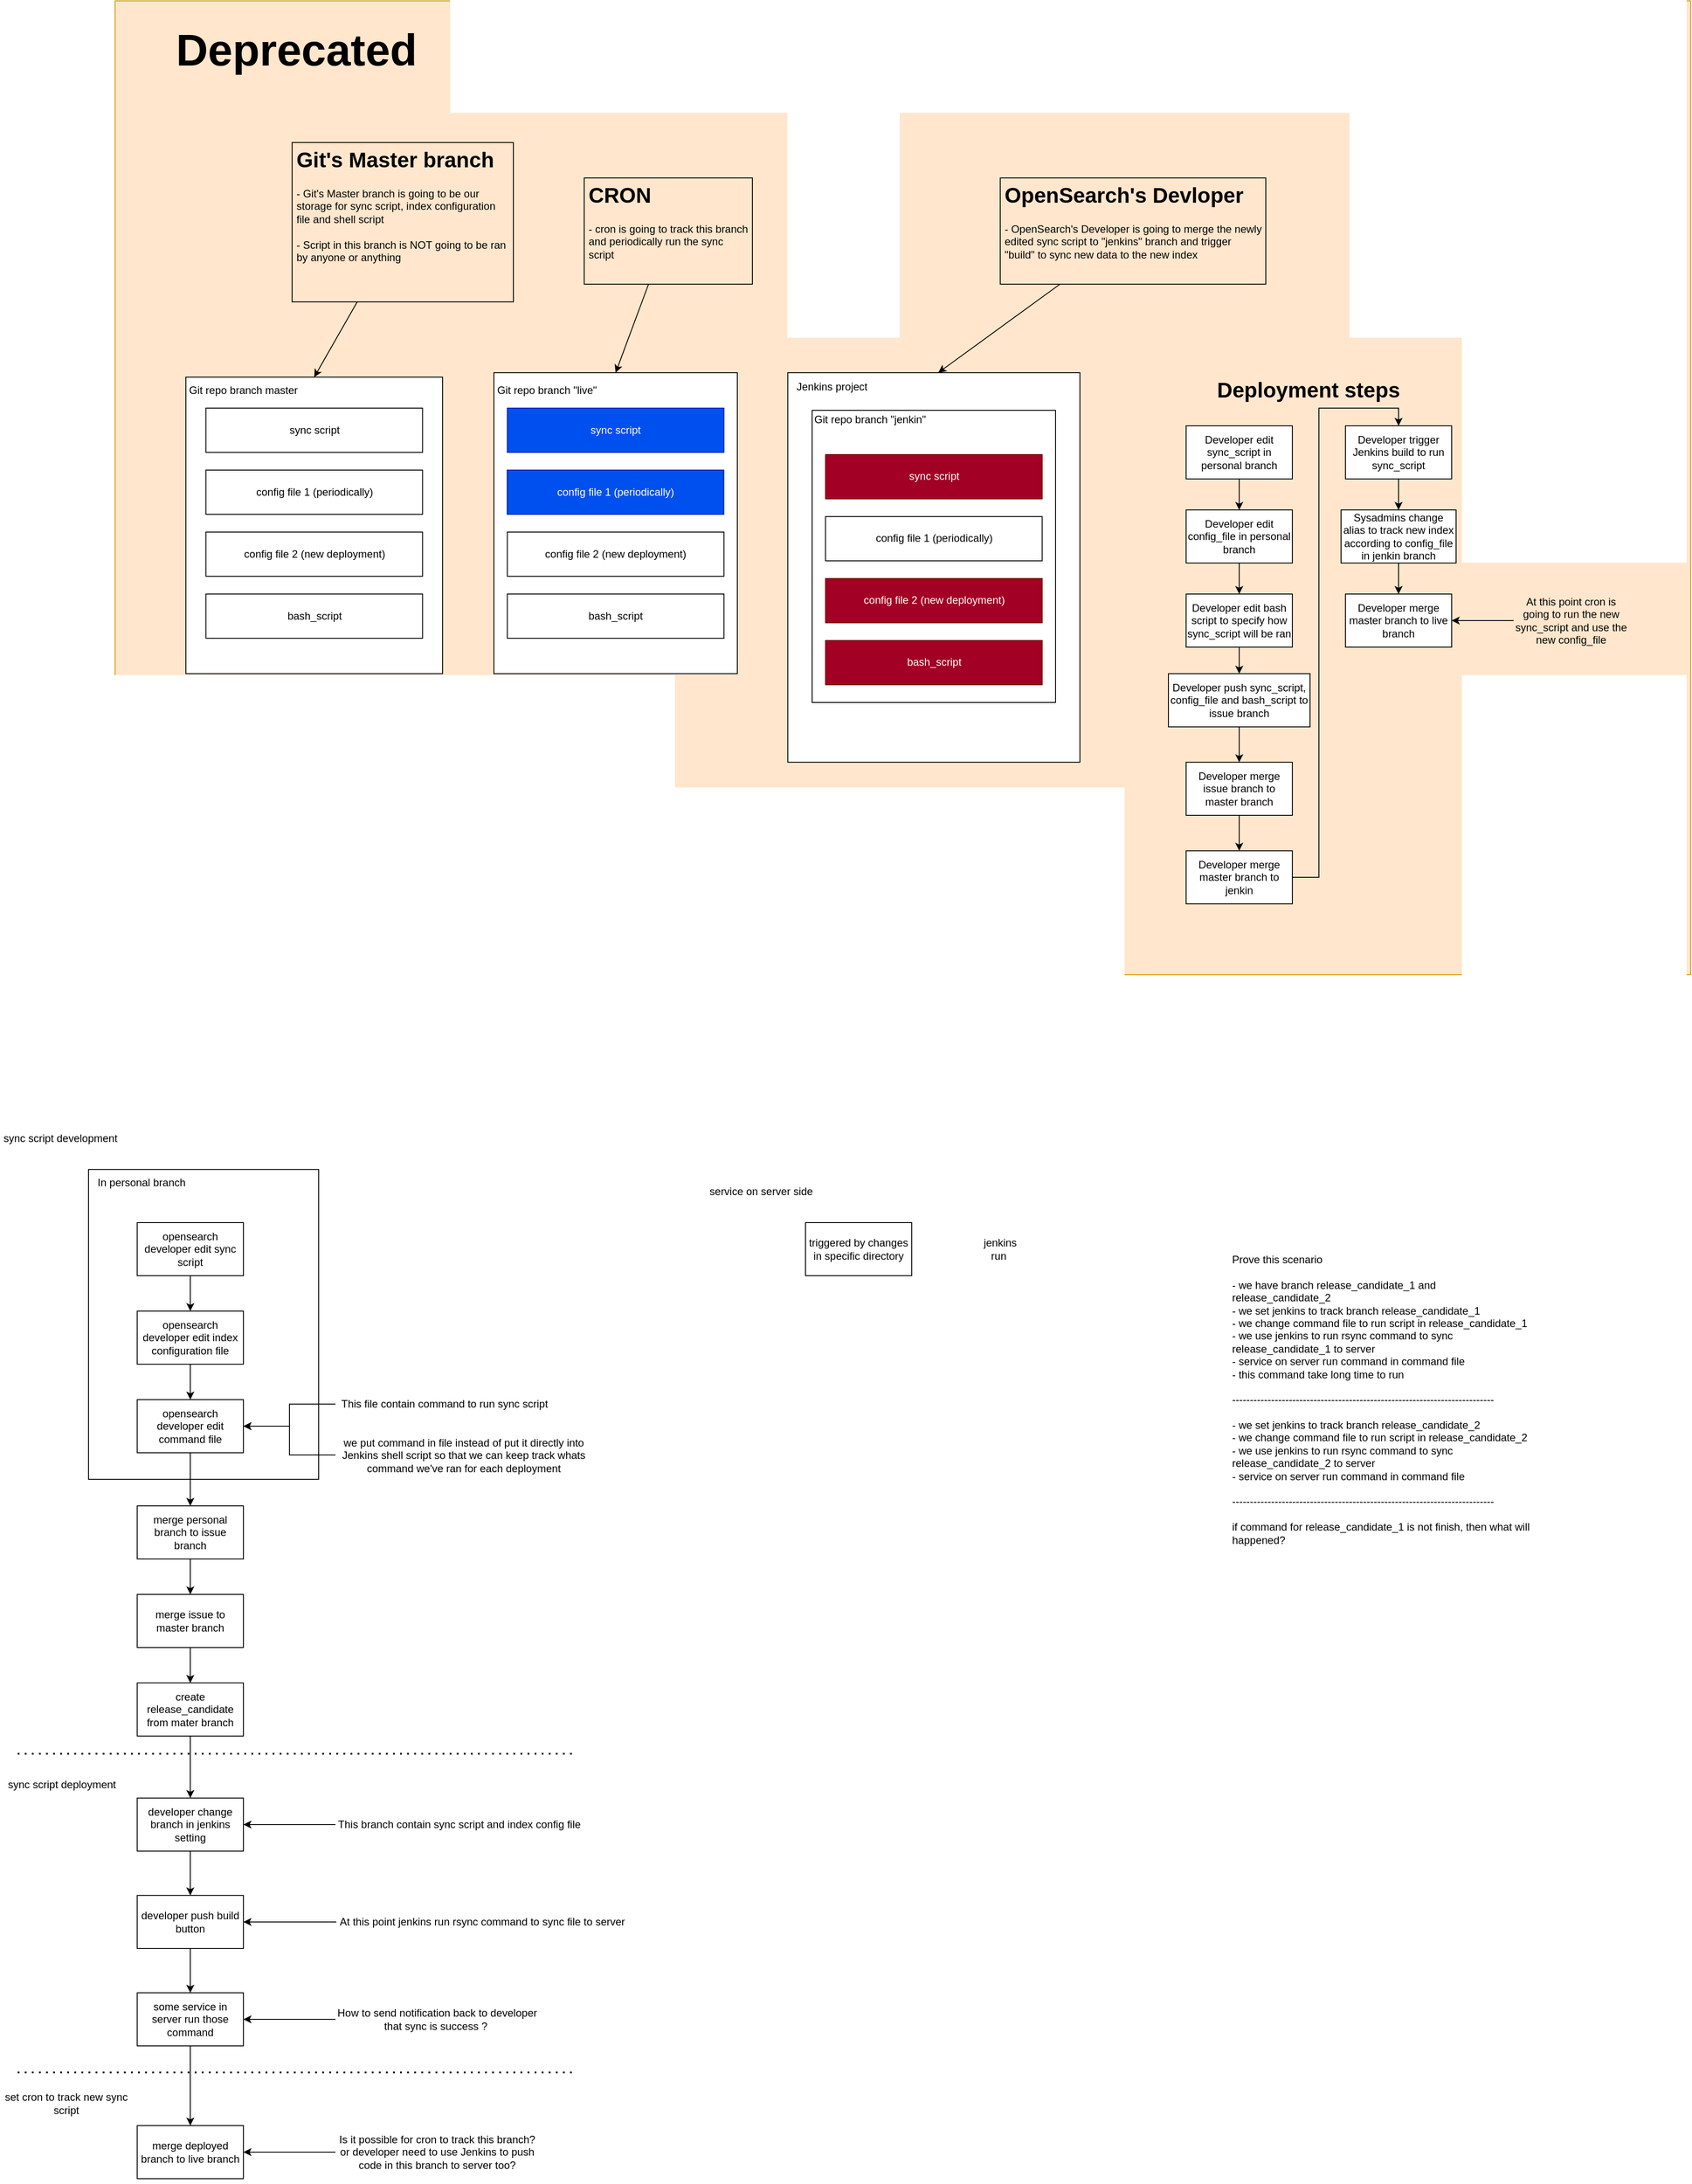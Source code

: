<mxfile version="21.7.2" type="device">
  <diagram id="lxpTp4fASa2v775-ZQ52" name="Page-1">
    <mxGraphModel dx="3209" dy="1944" grid="1" gridSize="10" guides="1" tooltips="1" connect="1" arrows="1" fold="1" page="1" pageScale="1" pageWidth="850" pageHeight="1100" math="0" shadow="0">
      <root>
        <mxCell id="0" />
        <mxCell id="1" parent="0" />
        <mxCell id="1xihCM4wnusQLGO7UBi--27" value="" style="rounded=0;whiteSpace=wrap;html=1;" vertex="1" parent="1">
          <mxGeometry x="-820" y="250" width="260" height="350" as="geometry" />
        </mxCell>
        <mxCell id="JCuEOALwNfmfZIqpV4wx-25" value="" style="rounded=0;whiteSpace=wrap;html=1;fillColor=#ffe6cc;strokeColor=#d79b00;" parent="1" vertex="1">
          <mxGeometry x="-790" y="-1070" width="1780" height="1100" as="geometry" />
        </mxCell>
        <mxCell id="Kls-efI1VxmwVfYrMtrJ-11" value="" style="group" parent="1" vertex="1" connectable="0">
          <mxGeometry x="-30" y="-650" width="330" height="440" as="geometry" />
        </mxCell>
        <mxCell id="Kls-efI1VxmwVfYrMtrJ-12" value="" style="rounded=0;whiteSpace=wrap;html=1;" parent="Kls-efI1VxmwVfYrMtrJ-11" vertex="1">
          <mxGeometry width="330" height="440" as="geometry" />
        </mxCell>
        <mxCell id="Kls-efI1VxmwVfYrMtrJ-13" value="" style="group" parent="Kls-efI1VxmwVfYrMtrJ-11" vertex="1" connectable="0">
          <mxGeometry width="330" height="323.529" as="geometry" />
        </mxCell>
        <mxCell id="Kls-efI1VxmwVfYrMtrJ-14" value="Jenkins project" style="text;html=1;strokeColor=none;fillColor=none;align=center;verticalAlign=middle;whiteSpace=wrap;rounded=0;" parent="Kls-efI1VxmwVfYrMtrJ-13" vertex="1">
          <mxGeometry width="100" height="32.353" as="geometry" />
        </mxCell>
        <mxCell id="Kls-efI1VxmwVfYrMtrJ-16" value="" style="rounded=0;whiteSpace=wrap;html=1;" parent="Kls-efI1VxmwVfYrMtrJ-11" vertex="1">
          <mxGeometry x="27.5" y="42.5" width="275" height="330" as="geometry" />
        </mxCell>
        <mxCell id="Kls-efI1VxmwVfYrMtrJ-17" value="Git repo branch &quot;jenkin&quot;" style="text;html=1;strokeColor=none;fillColor=none;align=center;verticalAlign=middle;whiteSpace=wrap;rounded=0;" parent="Kls-efI1VxmwVfYrMtrJ-11" vertex="1">
          <mxGeometry x="27.5" y="40" width="130" height="25" as="geometry" />
        </mxCell>
        <mxCell id="16" value="sync script" style="rounded=0;whiteSpace=wrap;html=1;fillColor=#a20025;fontColor=#ffffff;strokeColor=#6F0000;" parent="Kls-efI1VxmwVfYrMtrJ-11" vertex="1">
          <mxGeometry x="42.64" y="92.496" width="244.72" height="50" as="geometry" />
        </mxCell>
        <mxCell id="17" value="config file 1 (periodically)" style="rounded=0;whiteSpace=wrap;html=1;" parent="Kls-efI1VxmwVfYrMtrJ-11" vertex="1">
          <mxGeometry x="42.64" y="162.496" width="244.72" height="50" as="geometry" />
        </mxCell>
        <mxCell id="18" value="config file 2 (new deployment)" style="rounded=0;whiteSpace=wrap;html=1;fillColor=#a20025;fontColor=#ffffff;strokeColor=#6F0000;" parent="Kls-efI1VxmwVfYrMtrJ-11" vertex="1">
          <mxGeometry x="42.64" y="232.496" width="244.72" height="50" as="geometry" />
        </mxCell>
        <mxCell id="19" value="bash_script" style="rounded=0;whiteSpace=wrap;html=1;fillColor=#a20025;fontColor=#ffffff;strokeColor=#6F0000;" parent="Kls-efI1VxmwVfYrMtrJ-11" vertex="1">
          <mxGeometry x="42.64" y="302.496" width="244.72" height="50" as="geometry" />
        </mxCell>
        <mxCell id="Kls-efI1VxmwVfYrMtrJ-22" value="&lt;h1&gt;Deployment steps&lt;/h1&gt;" style="text;html=1;strokeColor=none;fillColor=none;spacing=5;spacingTop=-20;whiteSpace=wrap;overflow=hidden;rounded=0;" parent="1" vertex="1">
          <mxGeometry x="450" y="-650" width="260" height="40" as="geometry" />
        </mxCell>
        <mxCell id="Kls-efI1VxmwVfYrMtrJ-35" value="" style="edgeStyle=orthogonalEdgeStyle;rounded=0;orthogonalLoop=1;jettySize=auto;html=1;" parent="1" source="Kls-efI1VxmwVfYrMtrJ-23" target="Kls-efI1VxmwVfYrMtrJ-24" edge="1">
          <mxGeometry relative="1" as="geometry" />
        </mxCell>
        <mxCell id="Kls-efI1VxmwVfYrMtrJ-23" value="Developer edit sync_script in personal branch" style="rounded=0;whiteSpace=wrap;html=1;" parent="1" vertex="1">
          <mxGeometry x="420" y="-590" width="120" height="60" as="geometry" />
        </mxCell>
        <mxCell id="Kls-efI1VxmwVfYrMtrJ-36" value="" style="edgeStyle=orthogonalEdgeStyle;rounded=0;orthogonalLoop=1;jettySize=auto;html=1;" parent="1" source="Kls-efI1VxmwVfYrMtrJ-24" target="Kls-efI1VxmwVfYrMtrJ-28" edge="1">
          <mxGeometry relative="1" as="geometry" />
        </mxCell>
        <mxCell id="Kls-efI1VxmwVfYrMtrJ-24" value="Developer edit config_file in personal branch" style="rounded=0;whiteSpace=wrap;html=1;" parent="1" vertex="1">
          <mxGeometry x="420" y="-495" width="120" height="60" as="geometry" />
        </mxCell>
        <mxCell id="Kls-efI1VxmwVfYrMtrJ-38" value="" style="edgeStyle=orthogonalEdgeStyle;rounded=0;orthogonalLoop=1;jettySize=auto;html=1;" parent="1" source="Kls-efI1VxmwVfYrMtrJ-25" target="Kls-efI1VxmwVfYrMtrJ-26" edge="1">
          <mxGeometry relative="1" as="geometry" />
        </mxCell>
        <mxCell id="Kls-efI1VxmwVfYrMtrJ-25" value="Developer push sync_script, config_file and bash_script to issue branch" style="rounded=0;whiteSpace=wrap;html=1;" parent="1" vertex="1">
          <mxGeometry x="400" y="-310" width="160" height="60" as="geometry" />
        </mxCell>
        <mxCell id="Kls-efI1VxmwVfYrMtrJ-39" value="" style="edgeStyle=orthogonalEdgeStyle;rounded=0;orthogonalLoop=1;jettySize=auto;html=1;" parent="1" source="Kls-efI1VxmwVfYrMtrJ-26" target="Kls-efI1VxmwVfYrMtrJ-27" edge="1">
          <mxGeometry relative="1" as="geometry" />
        </mxCell>
        <mxCell id="Kls-efI1VxmwVfYrMtrJ-26" value="Developer merge issue branch to master branch" style="rounded=0;whiteSpace=wrap;html=1;" parent="1" vertex="1">
          <mxGeometry x="420" y="-210" width="120" height="60" as="geometry" />
        </mxCell>
        <mxCell id="Kls-efI1VxmwVfYrMtrJ-43" style="edgeStyle=orthogonalEdgeStyle;rounded=0;orthogonalLoop=1;jettySize=auto;html=1;entryX=0.5;entryY=0;entryDx=0;entryDy=0;" parent="1" source="Kls-efI1VxmwVfYrMtrJ-27" target="Kls-efI1VxmwVfYrMtrJ-29" edge="1">
          <mxGeometry relative="1" as="geometry">
            <Array as="points">
              <mxPoint x="570" y="-80" />
              <mxPoint x="570" y="-610" />
              <mxPoint x="660" y="-610" />
            </Array>
          </mxGeometry>
        </mxCell>
        <mxCell id="Kls-efI1VxmwVfYrMtrJ-27" value="Developer merge master branch to jenkin" style="rounded=0;whiteSpace=wrap;html=1;" parent="1" vertex="1">
          <mxGeometry x="420" y="-110" width="120" height="60" as="geometry" />
        </mxCell>
        <mxCell id="Kls-efI1VxmwVfYrMtrJ-37" value="" style="edgeStyle=orthogonalEdgeStyle;rounded=0;orthogonalLoop=1;jettySize=auto;html=1;" parent="1" source="Kls-efI1VxmwVfYrMtrJ-28" target="Kls-efI1VxmwVfYrMtrJ-25" edge="1">
          <mxGeometry relative="1" as="geometry" />
        </mxCell>
        <mxCell id="Kls-efI1VxmwVfYrMtrJ-28" value="Developer edit bash script to specify how sync_script will be ran" style="rounded=0;whiteSpace=wrap;html=1;" parent="1" vertex="1">
          <mxGeometry x="420" y="-400" width="120" height="60" as="geometry" />
        </mxCell>
        <mxCell id="Kls-efI1VxmwVfYrMtrJ-40" value="" style="edgeStyle=orthogonalEdgeStyle;rounded=0;orthogonalLoop=1;jettySize=auto;html=1;" parent="1" source="Kls-efI1VxmwVfYrMtrJ-29" target="Kls-efI1VxmwVfYrMtrJ-30" edge="1">
          <mxGeometry relative="1" as="geometry" />
        </mxCell>
        <mxCell id="Kls-efI1VxmwVfYrMtrJ-29" value="Developer trigger Jenkins build to run sync_script" style="rounded=0;whiteSpace=wrap;html=1;" parent="1" vertex="1">
          <mxGeometry x="600" y="-590" width="120" height="60" as="geometry" />
        </mxCell>
        <mxCell id="Kls-efI1VxmwVfYrMtrJ-41" value="" style="edgeStyle=orthogonalEdgeStyle;rounded=0;orthogonalLoop=1;jettySize=auto;html=1;" parent="1" source="Kls-efI1VxmwVfYrMtrJ-30" target="Kls-efI1VxmwVfYrMtrJ-31" edge="1">
          <mxGeometry relative="1" as="geometry" />
        </mxCell>
        <mxCell id="Kls-efI1VxmwVfYrMtrJ-30" value="Sysadmins change alias to track new index according to config_file in jenkin branch" style="rounded=0;whiteSpace=wrap;html=1;" parent="1" vertex="1">
          <mxGeometry x="595" y="-495" width="130" height="60" as="geometry" />
        </mxCell>
        <mxCell id="Kls-efI1VxmwVfYrMtrJ-31" value="Developer merge master branch to live branch" style="rounded=0;whiteSpace=wrap;html=1;" parent="1" vertex="1">
          <mxGeometry x="600" y="-400" width="120" height="60" as="geometry" />
        </mxCell>
        <mxCell id="Kls-efI1VxmwVfYrMtrJ-34" value="" style="edgeStyle=orthogonalEdgeStyle;rounded=0;orthogonalLoop=1;jettySize=auto;html=1;" parent="1" source="Kls-efI1VxmwVfYrMtrJ-33" target="Kls-efI1VxmwVfYrMtrJ-31" edge="1">
          <mxGeometry relative="1" as="geometry" />
        </mxCell>
        <mxCell id="Kls-efI1VxmwVfYrMtrJ-33" value="At this point cron is going to run the new sync_script and use the new config_file" style="text;html=1;strokeColor=none;fillColor=none;align=center;verticalAlign=middle;whiteSpace=wrap;rounded=0;" parent="1" vertex="1">
          <mxGeometry x="790" y="-410" width="130" height="80" as="geometry" />
        </mxCell>
        <mxCell id="2" value="" style="rounded=0;whiteSpace=wrap;html=1;" parent="1" vertex="1">
          <mxGeometry x="-710" y="-645" width="290" height="335" as="geometry" />
        </mxCell>
        <mxCell id="3" value="Git repo branch master" style="text;html=1;strokeColor=none;fillColor=none;align=center;verticalAlign=middle;whiteSpace=wrap;rounded=0;" parent="1" vertex="1">
          <mxGeometry x="-710" y="-645" width="130" height="30" as="geometry" />
        </mxCell>
        <mxCell id="4" value="sync script" style="rounded=0;whiteSpace=wrap;html=1;" parent="1" vertex="1">
          <mxGeometry x="-687.36" y="-610.004" width="244.72" height="50" as="geometry" />
        </mxCell>
        <mxCell id="5" value="config file 1 (periodically)" style="rounded=0;whiteSpace=wrap;html=1;" parent="1" vertex="1">
          <mxGeometry x="-687.36" y="-540.004" width="244.72" height="50" as="geometry" />
        </mxCell>
        <mxCell id="6" value="config file 2 (new deployment)" style="rounded=0;whiteSpace=wrap;html=1;" parent="1" vertex="1">
          <mxGeometry x="-687.36" y="-470.004" width="244.72" height="50" as="geometry" />
        </mxCell>
        <mxCell id="7" value="bash_script" style="rounded=0;whiteSpace=wrap;html=1;" parent="1" vertex="1">
          <mxGeometry x="-687.36" y="-400.004" width="244.72" height="50" as="geometry" />
        </mxCell>
        <mxCell id="Kls-efI1VxmwVfYrMtrJ-3" value="" style="rounded=0;whiteSpace=wrap;html=1;" parent="1" vertex="1">
          <mxGeometry x="-362" y="-650" width="275" height="340" as="geometry" />
        </mxCell>
        <mxCell id="Kls-efI1VxmwVfYrMtrJ-5" value="Git repo branch &quot;live&quot;" style="text;html=1;strokeColor=none;fillColor=none;align=center;verticalAlign=middle;whiteSpace=wrap;rounded=0;" parent="1" vertex="1">
          <mxGeometry x="-362" y="-650" width="120" height="40" as="geometry" />
        </mxCell>
        <mxCell id="9" value="sync script" style="rounded=0;whiteSpace=wrap;html=1;fillColor=#0050ef;fontColor=#ffffff;strokeColor=#001DBC;" parent="1" vertex="1">
          <mxGeometry x="-346.86" y="-610.004" width="244.72" height="50" as="geometry" />
        </mxCell>
        <mxCell id="10" value="config file 1 (periodically)" style="rounded=0;whiteSpace=wrap;html=1;fillColor=#0050ef;fontColor=#ffffff;strokeColor=#001DBC;" parent="1" vertex="1">
          <mxGeometry x="-347" y="-540.004" width="244.72" height="50" as="geometry" />
        </mxCell>
        <mxCell id="11" value="config file 2 (new deployment)" style="rounded=0;whiteSpace=wrap;html=1;" parent="1" vertex="1">
          <mxGeometry x="-346.86" y="-470.004" width="244.72" height="50" as="geometry" />
        </mxCell>
        <mxCell id="12" value="bash_script" style="rounded=0;whiteSpace=wrap;html=1;" parent="1" vertex="1">
          <mxGeometry x="-346.86" y="-400.004" width="244.72" height="50" as="geometry" />
        </mxCell>
        <mxCell id="21" style="edgeStyle=none;html=1;entryX=0.5;entryY=0;entryDx=0;entryDy=0;" parent="1" source="20" target="Kls-efI1VxmwVfYrMtrJ-3" edge="1">
          <mxGeometry relative="1" as="geometry" />
        </mxCell>
        <mxCell id="20" value="&lt;h1&gt;CRON&lt;/h1&gt;&lt;div&gt;- cron is going to track this branch and periodically run the sync script&lt;/div&gt;" style="text;html=1;strokeColor=default;fillColor=none;spacing=5;spacingTop=-20;whiteSpace=wrap;overflow=hidden;rounded=0;" parent="1" vertex="1">
          <mxGeometry x="-260" y="-870" width="190" height="120" as="geometry" />
        </mxCell>
        <mxCell id="23" style="edgeStyle=none;html=1;" parent="1" source="22" edge="1">
          <mxGeometry relative="1" as="geometry">
            <mxPoint x="140" y="-650" as="targetPoint" />
          </mxGeometry>
        </mxCell>
        <mxCell id="22" value="&lt;h1&gt;OpenSearch&#39;s Devloper&lt;/h1&gt;&lt;div&gt;- OpenSearch&#39;s Developer is going to merge the newly edited sync script to &quot;jenkins&quot; branch and trigger &quot;build&quot; to sync new data to the new index&lt;/div&gt;" style="text;html=1;strokeColor=default;fillColor=none;spacing=5;spacingTop=-20;whiteSpace=wrap;overflow=hidden;rounded=0;" parent="1" vertex="1">
          <mxGeometry x="210" y="-870" width="300" height="120" as="geometry" />
        </mxCell>
        <mxCell id="25" style="edgeStyle=none;html=1;entryX=0.5;entryY=0;entryDx=0;entryDy=0;" parent="1" source="24" target="2" edge="1">
          <mxGeometry relative="1" as="geometry" />
        </mxCell>
        <mxCell id="24" value="&lt;h1&gt;Git&#39;s Master branch&lt;/h1&gt;&lt;div&gt;- Git&#39;s Master branch is going to be our storage for sync script, index configuration file and shell script&lt;/div&gt;&lt;div&gt;&lt;br&gt;&lt;/div&gt;&lt;div&gt;- Script in this branch is NOT going to be ran by anyone or anything&lt;/div&gt;" style="text;html=1;strokeColor=default;fillColor=none;spacing=5;spacingTop=-20;whiteSpace=wrap;overflow=hidden;rounded=0;" parent="1" vertex="1">
          <mxGeometry x="-590" y="-910" width="250" height="180" as="geometry" />
        </mxCell>
        <mxCell id="JCuEOALwNfmfZIqpV4wx-26" value="&lt;b&gt;&lt;font style=&quot;font-size: 50px;&quot;&gt;Deprecated&lt;/font&gt;&lt;/b&gt;" style="text;html=1;strokeColor=none;fillColor=none;align=center;verticalAlign=middle;whiteSpace=wrap;rounded=0;" parent="1" vertex="1">
          <mxGeometry x="-790" y="-1070" width="410" height="110" as="geometry" />
        </mxCell>
        <mxCell id="1xihCM4wnusQLGO7UBi--29" value="" style="edgeStyle=orthogonalEdgeStyle;rounded=0;orthogonalLoop=1;jettySize=auto;html=1;" edge="1" parent="1" source="1xihCM4wnusQLGO7UBi--25" target="1xihCM4wnusQLGO7UBi--26">
          <mxGeometry relative="1" as="geometry" />
        </mxCell>
        <mxCell id="1xihCM4wnusQLGO7UBi--25" value="opensearch developer edit sync script" style="rounded=0;whiteSpace=wrap;html=1;" vertex="1" parent="1">
          <mxGeometry x="-765" y="310" width="120" height="60" as="geometry" />
        </mxCell>
        <mxCell id="1xihCM4wnusQLGO7UBi--64" value="" style="edgeStyle=orthogonalEdgeStyle;rounded=0;orthogonalLoop=1;jettySize=auto;html=1;" edge="1" parent="1" source="1xihCM4wnusQLGO7UBi--26" target="1xihCM4wnusQLGO7UBi--63">
          <mxGeometry relative="1" as="geometry" />
        </mxCell>
        <mxCell id="1xihCM4wnusQLGO7UBi--26" value="opensearch developer edit index configuration file" style="rounded=0;whiteSpace=wrap;html=1;" vertex="1" parent="1">
          <mxGeometry x="-765" y="410" width="120" height="60" as="geometry" />
        </mxCell>
        <mxCell id="1xihCM4wnusQLGO7UBi--28" value="In personal branch" style="text;html=1;strokeColor=none;fillColor=none;align=center;verticalAlign=middle;whiteSpace=wrap;rounded=0;" vertex="1" parent="1">
          <mxGeometry x="-820" y="250" width="120" height="30" as="geometry" />
        </mxCell>
        <mxCell id="1xihCM4wnusQLGO7UBi--33" value="" style="edgeStyle=orthogonalEdgeStyle;rounded=0;orthogonalLoop=1;jettySize=auto;html=1;" edge="1" parent="1" source="1xihCM4wnusQLGO7UBi--30" target="1xihCM4wnusQLGO7UBi--31">
          <mxGeometry relative="1" as="geometry" />
        </mxCell>
        <mxCell id="1xihCM4wnusQLGO7UBi--30" value="merge personal branch to issue branch" style="rounded=0;whiteSpace=wrap;html=1;" vertex="1" parent="1">
          <mxGeometry x="-765" y="630" width="120" height="60" as="geometry" />
        </mxCell>
        <mxCell id="1xihCM4wnusQLGO7UBi--56" value="" style="edgeStyle=orthogonalEdgeStyle;rounded=0;orthogonalLoop=1;jettySize=auto;html=1;" edge="1" parent="1" source="1xihCM4wnusQLGO7UBi--31" target="1xihCM4wnusQLGO7UBi--55">
          <mxGeometry relative="1" as="geometry" />
        </mxCell>
        <mxCell id="1xihCM4wnusQLGO7UBi--31" value="merge issue to master branch" style="rounded=0;whiteSpace=wrap;html=1;" vertex="1" parent="1">
          <mxGeometry x="-765" y="730" width="120" height="60" as="geometry" />
        </mxCell>
        <mxCell id="1xihCM4wnusQLGO7UBi--35" value="sync script deployment" style="text;html=1;strokeColor=none;fillColor=none;align=center;verticalAlign=middle;whiteSpace=wrap;rounded=0;" vertex="1" parent="1">
          <mxGeometry x="-920" y="930" width="140" height="30" as="geometry" />
        </mxCell>
        <mxCell id="1xihCM4wnusQLGO7UBi--41" value="" style="edgeStyle=orthogonalEdgeStyle;rounded=0;orthogonalLoop=1;jettySize=auto;html=1;" edge="1" parent="1" source="1xihCM4wnusQLGO7UBi--36" target="1xihCM4wnusQLGO7UBi--37">
          <mxGeometry relative="1" as="geometry" />
        </mxCell>
        <mxCell id="1xihCM4wnusQLGO7UBi--36" value="developer push build button" style="rounded=0;whiteSpace=wrap;html=1;" vertex="1" parent="1">
          <mxGeometry x="-765" y="1070" width="120" height="60" as="geometry" />
        </mxCell>
        <mxCell id="1xihCM4wnusQLGO7UBi--80" value="" style="edgeStyle=orthogonalEdgeStyle;rounded=0;orthogonalLoop=1;jettySize=auto;html=1;" edge="1" parent="1" source="1xihCM4wnusQLGO7UBi--37" target="1xihCM4wnusQLGO7UBi--49">
          <mxGeometry relative="1" as="geometry" />
        </mxCell>
        <mxCell id="1xihCM4wnusQLGO7UBi--37" value="some service in server run those command" style="rounded=0;whiteSpace=wrap;html=1;" vertex="1" parent="1">
          <mxGeometry x="-765" y="1180" width="120" height="60" as="geometry" />
        </mxCell>
        <mxCell id="1xihCM4wnusQLGO7UBi--78" style="edgeStyle=orthogonalEdgeStyle;rounded=0;orthogonalLoop=1;jettySize=auto;html=1;" edge="1" parent="1" source="1xihCM4wnusQLGO7UBi--42" target="1xihCM4wnusQLGO7UBi--36">
          <mxGeometry relative="1" as="geometry" />
        </mxCell>
        <mxCell id="1xihCM4wnusQLGO7UBi--42" value="developer change branch in jenkins setting" style="rounded=0;whiteSpace=wrap;html=1;" vertex="1" parent="1">
          <mxGeometry x="-765" y="960" width="120" height="60" as="geometry" />
        </mxCell>
        <mxCell id="1xihCM4wnusQLGO7UBi--45" style="edgeStyle=orthogonalEdgeStyle;rounded=0;orthogonalLoop=1;jettySize=auto;html=1;entryX=1;entryY=0.5;entryDx=0;entryDy=0;" edge="1" parent="1" source="1xihCM4wnusQLGO7UBi--44" target="1xihCM4wnusQLGO7UBi--42">
          <mxGeometry relative="1" as="geometry" />
        </mxCell>
        <mxCell id="1xihCM4wnusQLGO7UBi--44" value="This branch contain sync script and index config file" style="text;html=1;strokeColor=none;fillColor=none;align=center;verticalAlign=middle;whiteSpace=wrap;rounded=0;" vertex="1" parent="1">
          <mxGeometry x="-541" y="970" width="280" height="40" as="geometry" />
        </mxCell>
        <mxCell id="1xihCM4wnusQLGO7UBi--46" value="set cron to track new sync script" style="text;html=1;strokeColor=none;fillColor=none;align=center;verticalAlign=middle;whiteSpace=wrap;rounded=0;" vertex="1" parent="1">
          <mxGeometry x="-920" y="1290" width="150" height="30" as="geometry" />
        </mxCell>
        <mxCell id="1xihCM4wnusQLGO7UBi--48" style="edgeStyle=orthogonalEdgeStyle;rounded=0;orthogonalLoop=1;jettySize=auto;html=1;entryX=1;entryY=0.5;entryDx=0;entryDy=0;" edge="1" parent="1" source="1xihCM4wnusQLGO7UBi--47" target="1xihCM4wnusQLGO7UBi--37">
          <mxGeometry relative="1" as="geometry" />
        </mxCell>
        <mxCell id="1xihCM4wnusQLGO7UBi--47" value="How to send notification back to developer that sync is success ?&amp;nbsp;" style="text;html=1;strokeColor=none;fillColor=none;align=center;verticalAlign=middle;whiteSpace=wrap;rounded=0;" vertex="1" parent="1">
          <mxGeometry x="-541" y="1195" width="230" height="30" as="geometry" />
        </mxCell>
        <mxCell id="1xihCM4wnusQLGO7UBi--49" value="merge deployed branch to live branch" style="rounded=0;whiteSpace=wrap;html=1;" vertex="1" parent="1">
          <mxGeometry x="-765" y="1330" width="120" height="60" as="geometry" />
        </mxCell>
        <mxCell id="1xihCM4wnusQLGO7UBi--51" style="edgeStyle=orthogonalEdgeStyle;rounded=0;orthogonalLoop=1;jettySize=auto;html=1;" edge="1" parent="1" source="1xihCM4wnusQLGO7UBi--50" target="1xihCM4wnusQLGO7UBi--49">
          <mxGeometry relative="1" as="geometry" />
        </mxCell>
        <mxCell id="1xihCM4wnusQLGO7UBi--50" value="Is it possible for cron to track this branch? or developer need to use Jenkins to push code in this branch to server too?" style="text;html=1;strokeColor=none;fillColor=none;align=center;verticalAlign=middle;whiteSpace=wrap;rounded=0;" vertex="1" parent="1">
          <mxGeometry x="-541" y="1325" width="230" height="70" as="geometry" />
        </mxCell>
        <mxCell id="1xihCM4wnusQLGO7UBi--52" value="" style="endArrow=none;dashed=1;html=1;dashPattern=1 3;strokeWidth=2;rounded=0;" edge="1" parent="1">
          <mxGeometry width="50" height="50" relative="1" as="geometry">
            <mxPoint x="-900" y="1270" as="sourcePoint" />
            <mxPoint x="-270" y="1270" as="targetPoint" />
          </mxGeometry>
        </mxCell>
        <mxCell id="1xihCM4wnusQLGO7UBi--53" value="" style="endArrow=none;dashed=1;html=1;dashPattern=1 3;strokeWidth=2;rounded=0;" edge="1" parent="1">
          <mxGeometry width="50" height="50" relative="1" as="geometry">
            <mxPoint x="-900" y="910" as="sourcePoint" />
            <mxPoint x="-270" y="910" as="targetPoint" />
          </mxGeometry>
        </mxCell>
        <mxCell id="1xihCM4wnusQLGO7UBi--54" value="sync script development&amp;nbsp;" style="text;html=1;strokeColor=none;fillColor=none;align=center;verticalAlign=middle;whiteSpace=wrap;rounded=0;" vertex="1" parent="1">
          <mxGeometry x="-920" y="200" width="140" height="30" as="geometry" />
        </mxCell>
        <mxCell id="1xihCM4wnusQLGO7UBi--79" value="" style="edgeStyle=orthogonalEdgeStyle;rounded=0;orthogonalLoop=1;jettySize=auto;html=1;" edge="1" parent="1" source="1xihCM4wnusQLGO7UBi--55" target="1xihCM4wnusQLGO7UBi--42">
          <mxGeometry relative="1" as="geometry" />
        </mxCell>
        <mxCell id="1xihCM4wnusQLGO7UBi--55" value="create release_candidate from mater branch" style="rounded=0;whiteSpace=wrap;html=1;" vertex="1" parent="1">
          <mxGeometry x="-765" y="830" width="120" height="60" as="geometry" />
        </mxCell>
        <mxCell id="1xihCM4wnusQLGO7UBi--59" style="edgeStyle=orthogonalEdgeStyle;rounded=0;orthogonalLoop=1;jettySize=auto;html=1;entryX=1;entryY=0.5;entryDx=0;entryDy=0;" edge="1" parent="1" source="1xihCM4wnusQLGO7UBi--57" target="1xihCM4wnusQLGO7UBi--36">
          <mxGeometry relative="1" as="geometry" />
        </mxCell>
        <mxCell id="1xihCM4wnusQLGO7UBi--57" value="At this point jenkins run rsync command to sync file to server" style="text;html=1;strokeColor=none;fillColor=none;align=center;verticalAlign=middle;whiteSpace=wrap;rounded=0;" vertex="1" parent="1">
          <mxGeometry x="-540" y="1085" width="330" height="30" as="geometry" />
        </mxCell>
        <mxCell id="1xihCM4wnusQLGO7UBi--60" value="service on server side" style="text;html=1;strokeColor=none;fillColor=none;align=center;verticalAlign=middle;whiteSpace=wrap;rounded=0;" vertex="1" parent="1">
          <mxGeometry x="-120" y="260" width="120" height="30" as="geometry" />
        </mxCell>
        <mxCell id="1xihCM4wnusQLGO7UBi--61" value="triggered by changes in specific directory" style="rounded=0;whiteSpace=wrap;html=1;" vertex="1" parent="1">
          <mxGeometry x="-10" y="310" width="120" height="60" as="geometry" />
        </mxCell>
        <mxCell id="1xihCM4wnusQLGO7UBi--62" value="jenkins run&amp;nbsp;" style="text;html=1;strokeColor=none;fillColor=none;align=center;verticalAlign=middle;whiteSpace=wrap;rounded=0;" vertex="1" parent="1">
          <mxGeometry x="180" y="325" width="60" height="30" as="geometry" />
        </mxCell>
        <mxCell id="1xihCM4wnusQLGO7UBi--65" style="edgeStyle=orthogonalEdgeStyle;rounded=0;orthogonalLoop=1;jettySize=auto;html=1;entryX=0.5;entryY=0;entryDx=0;entryDy=0;" edge="1" parent="1" source="1xihCM4wnusQLGO7UBi--63" target="1xihCM4wnusQLGO7UBi--30">
          <mxGeometry relative="1" as="geometry" />
        </mxCell>
        <mxCell id="1xihCM4wnusQLGO7UBi--63" value="opensearch developer edit command file" style="rounded=0;whiteSpace=wrap;html=1;" vertex="1" parent="1">
          <mxGeometry x="-765" y="510" width="120" height="60" as="geometry" />
        </mxCell>
        <mxCell id="1xihCM4wnusQLGO7UBi--68" style="edgeStyle=orthogonalEdgeStyle;rounded=0;orthogonalLoop=1;jettySize=auto;html=1;" edge="1" parent="1" source="1xihCM4wnusQLGO7UBi--66" target="1xihCM4wnusQLGO7UBi--63">
          <mxGeometry relative="1" as="geometry" />
        </mxCell>
        <mxCell id="1xihCM4wnusQLGO7UBi--66" value="This file contain command to run sync script&amp;nbsp;" style="text;html=1;strokeColor=none;fillColor=none;align=center;verticalAlign=middle;whiteSpace=wrap;rounded=0;" vertex="1" parent="1">
          <mxGeometry x="-541" y="500" width="250" height="30" as="geometry" />
        </mxCell>
        <mxCell id="1xihCM4wnusQLGO7UBi--69" style="edgeStyle=orthogonalEdgeStyle;rounded=0;orthogonalLoop=1;jettySize=auto;html=1;" edge="1" parent="1" source="1xihCM4wnusQLGO7UBi--67" target="1xihCM4wnusQLGO7UBi--63">
          <mxGeometry relative="1" as="geometry" />
        </mxCell>
        <mxCell id="1xihCM4wnusQLGO7UBi--67" value="we put command in file instead of put it directly into Jenkins shell script so that we can keep track whats command we&#39;ve ran for each deployment" style="text;html=1;strokeColor=none;fillColor=none;align=center;verticalAlign=middle;whiteSpace=wrap;rounded=0;" vertex="1" parent="1">
          <mxGeometry x="-541" y="545" width="290" height="55" as="geometry" />
        </mxCell>
        <mxCell id="1xihCM4wnusQLGO7UBi--70" value="Prove this scenario&lt;br&gt;&lt;br&gt;- we have branch release_candidate_1 and release_candidate_2&lt;br&gt;- we set jenkins to track branch release_candidate_1&lt;br&gt;- we change command file to run script in release_candidate_1&lt;br&gt;- we use jenkins to run rsync command to sync release_candidate_1 to server&lt;br&gt;- service on server run command in command file&lt;br&gt;- this command take long time to run&lt;br&gt;&lt;br&gt;--------------------------------------------------------------------------&lt;br&gt;&lt;br&gt;- we set jenkins to track branch release_candidate_2&lt;br style=&quot;border-color: var(--border-color);&quot;&gt;- we change command file to run script in release_candidate_2&lt;br style=&quot;border-color: var(--border-color);&quot;&gt;- we use jenkins to run rsync command to sync release_candidate_2 to server&lt;br style=&quot;border-color: var(--border-color);&quot;&gt;- service on server run command in command file&lt;br&gt;&lt;br style=&quot;border-color: var(--border-color);&quot;&gt;--------------------------------------------------------------------------&lt;br&gt;&lt;br&gt;if command for release_candidate_1 is not finish, then what will happened?" style="text;html=1;strokeColor=none;fillColor=none;align=left;verticalAlign=middle;whiteSpace=wrap;rounded=0;" vertex="1" parent="1">
          <mxGeometry x="470" y="250" width="340" height="520" as="geometry" />
        </mxCell>
      </root>
    </mxGraphModel>
  </diagram>
</mxfile>
